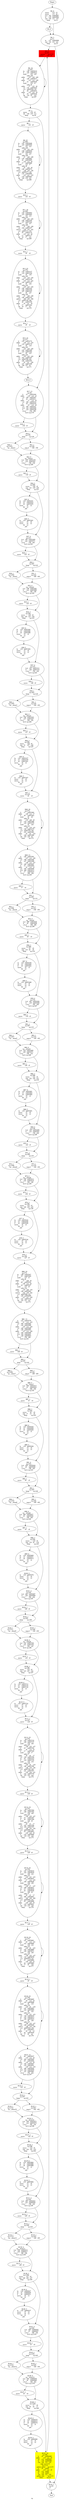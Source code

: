 digraph G{
	label = "vp"	style = "dashed";
	color = purple;
	Node0 [label = "Begin"];
	Node0 -> {Node2 }
	Node1 [label = "End"];
	Node1 -> {}
	Node2 [label = "B2_6\nmove	r12	r5	\nmove	r11	r6	\nli.d	r42	nd#4987	\nla	r19	nd#4990	\nsne	r20	r12	r19	\nbeqz	vp.L1\n"];
	Node2 -> {Node3 Node4 }
	Node3 [label = "B3_0\n"];
	Node3 -> {Node4 }
	Node4 [label = "B4_3\nvp.L1:\nla	r21	nd#4999	\nsne	r22	r12	r21	\nbeqz	vp.L5\n"];
	Node4 -> {Node5 Node152 }
	Node5 [label = "B5_2\nvp.L4:\nspawn	vp.L115\nmove	r23	r0	\n"];
	Node5 -> {Node6 }
	Node6 [label = "B6_18\nvp.L67:\nla	r24	nd#5010	\nli	r25	nd#5012	\nmult	r23	r25	\nmflo	r26	\naddu	r27	r24	r26	\nli	r28	nd#5017	\naddu	r21	r12	r28	\nli	r5	nd#5020	\nmult	r23	r5	\nmflo	r6	\naddu	r7	r21	r6	\nl.d	r32	nd#5025	\ns.d	nd#5028	r32	\nli	r8	nd#5031	\naddu	r23	r23	r8	\nli	r9	nd#5034	\nsle	r10	r9	r23	\nbeqz	vp.L67\n"];
	Node6 -> {Node7 Node6 }
	Node7 [label = "B7_3\nmove	r19	r0	\nslt	r20	r19	r11	\nbeqz	vp.L8\n"];
	Node7 -> {Node8 Node17 }
	Node8 [label = "B8_1\nmove	r21	r0	\n"];
	Node8 -> {Node9 }
	Node9 [label = "B9_25\nvp.L68:\nla	r22	nd#5048	\nli	r23	nd#5050	\nmult	r21	r23	\nmflo	r24	\naddu	r25	r22	r24	\nla	r26	nd#5055	\nli	r27	nd#5057	\nmult	r21	r27	\nmflo	r28	\naddu	r5	r26	r28	\nl.d	r34	nd#5062	\nli	r6	nd#5065	\naddu	r22	r12	r6	\nli	r7	nd#5068	\nmult	r21	r7	\nmflo	r8	\naddu	r9	r22	r8	\nl.d	r36	nd#5073	\nsub.d	r38	r34	r36	\ns.d	nd#5077	r38	\nli	r10	nd#5080	\naddu	r21	r21	r10	\nli	r19	nd#5083	\nsle	r20	r19	r21	\nbeqz	vp.L68\n"];
	Node9 -> {Node10 Node9 }
	Node10 [label = "B10_1\nmove	r21	r0	\n"];
	Node10 -> {Node11 }
	Node11 [label = "B11_18\nvp.L69:\nla	r22	nd#5093	\nli	r23	nd#5095	\nmult	r21	r23	\nmflo	r24	\naddu	r25	r22	r24	\nla	r26	nd#5100	\nli	r27	nd#5102	\nmult	r21	r27	\nmflo	r28	\naddu	r5	r26	r28	\nl.d	r52	nd#5107	\nmul.d	r54	r52	r42	\ns.d	nd#5111	r54	\nli	r6	nd#5114	\naddu	r21	r21	r6	\nli	r7	nd#5117	\nsle	r8	r7	r21	\nbeqz	vp.L69\n"];
	Node11 -> {Node12 Node11 }
	Node12 [label = "B12_1\nmove	r9	r0	\n"];
	Node12 -> {Node13 }
	Node13 [label = "B13_25\nvp.L70:\nla	r10	nd#5127	\nli	r19	nd#5129	\nmult	r9	r19	\nmflo	r20	\naddu	r21	r10	r20	\nli	r22	nd#5134	\naddu	r23	r12	r22	\nli	r24	nd#5137	\nmult	r9	r24	\nmflo	r24	\naddu	r25	r23	r24	\nl.d	r56	nd#5142	\nla	r26	nd#5145	\nli	r27	nd#5147	\nmult	r9	r27	\nmflo	r28	\naddu	r5	r26	r28	\nl.d	r58	nd#5152	\nadd.d	r60	r56	r58	\ns.d	nd#5156	r60	\nli	r6	nd#5159	\naddu	r9	r9	r6	\nli	r7	nd#5162	\nsle	r8	r7	r9	\nbeqz	vp.L70\n"];
	Node13 -> {Node14 Node13 }
	Node14 [label = "B14_1\nmove	r9	r0	\n"];
	Node14 -> {Node15 }
	Node15 [label = "B15_18\nvp.L71:\nli	r10	nd#5172	\naddu	r24	r12	r10	\nli	r19	nd#5175	\nmult	r9	r19	\nmflo	r20	\naddu	r21	r24	r20	\nla	r22	nd#5180	\nli	r23	nd#5182	\nmult	r9	r23	\nmflo	r24	\naddu	r25	r22	r24	\nl.d	r62	nd#5187	\ns.d	nd#5190	r62	\nli	r26	nd#5193	\naddu	r9	r9	r26	\nli	r27	nd#5196	\nsle	r28	r27	r9	\nbeqz	vp.L71\n"];
	Node15 -> {Node16 Node15 }
	Node16 [label = "B16_0\n"];
	Node16 -> {Node17 }
	Node17 [label = "B17_13\nvp.L8:\nli	r5	nd#5204	\naddu	r25	r12	r5	\nl.d	r56	nd#5207	\nli	r6	nd#5211	\naddu	r7	r12	r6	\nl.d	r40	nd#5214	\nli	r8	nd#5218	\naddu	r9	r12	r8	\nl.d	r44	nd#5221	\nli.d	r32	nd#5226	\nli	r10	nd#5228	\nc.lt.d	r32	r56	\nbc1t	vp.L79\n"];
	Node17 -> {Node18 Node19 }
	Node18 [label = "B18_1\nmove	r10	r0	\n"];
	Node18 -> {Node19 }
	Node19 [label = "B19_1\nvp.L79:\nbeqz	vp.L20\n"];
	Node19 -> {Node20 Node21 }
	Node20 [label = "B20_1\nvp.L103:\nj	vp.__done1\n"];
	Node20 -> {Node22 }
	Node21 [label = "B21_1\nvp.L20:\nneg.d	r56	r56	\n"];
	Node21 -> {Node22 }
	Node22 [label = "B22_4\nvp.__done1:\nli.d	r34	nd#5239	\nli	r19	nd#5241	\nc.lt.d	r56	r34	\nbc1t	vp.L80\n"];
	Node22 -> {Node23 Node24 }
	Node23 [label = "B23_1\nmove	r19	r0	\n"];
	Node23 -> {Node24 }
	Node24 [label = "B24_3\nvp.L80:\nmove	r20	r0	\nseq	r21	r19	r20	\nbeqz	vp.L21\n"];
	Node24 -> {Node25 Node27 }
	Node25 [label = "B25_6\nla	r19	nd#5251	\nla	r5	nd#5253	\nli	r6	nd#5255	\nmove	r4	r2	\nfst	r2	\njalr	\n"];
	Node25 -> {Node26 }
	Node26 [label = "B26_5\nla	r19	nd#5261	\nmove	r5	r0	\nmove	r4	r2	\nfst	r2	\njalr	\n"];
	Node26 -> {Node27 }
	Node27 [label = "B27_4\nvp.L21:\nli.d	r36	nd#5269	\nli	r22	nd#5271	\nc.lt.d	r36	r40	\nbc1t	vp.L81\n"];
	Node27 -> {Node28 Node29 }
	Node28 [label = "B28_1\nmove	r22	r0	\n"];
	Node28 -> {Node29 }
	Node29 [label = "B29_1\nvp.L81:\nbeqz	vp.L22\n"];
	Node29 -> {Node30 Node31 }
	Node30 [label = "B30_1\nvp.L104:\nj	vp.__done2\n"];
	Node30 -> {Node32 }
	Node31 [label = "B31_1\nvp.L22:\nneg.d	r40	r40	\n"];
	Node31 -> {Node32 }
	Node32 [label = "B32_4\nvp.__done2:\nli.d	r38	nd#5282	\nli	r23	nd#5284	\nc.lt.d	r40	r38	\nbc1t	vp.L82\n"];
	Node32 -> {Node33 Node34 }
	Node33 [label = "B33_1\nmove	r23	r0	\n"];
	Node33 -> {Node34 }
	Node34 [label = "B34_3\nvp.L82:\nmove	r24	r0	\nseq	r25	r23	r24	\nbeqz	vp.L23\n"];
	Node34 -> {Node35 Node37 }
	Node35 [label = "B35_6\nla	r19	nd#5294	\nla	r5	nd#5296	\nli	r6	nd#5298	\nmove	r4	r2	\nfst	r2	\njalr	\n"];
	Node35 -> {Node36 }
	Node36 [label = "B36_5\nla	r19	nd#5304	\nmove	r5	r0	\nmove	r4	r2	\nfst	r2	\njalr	\n"];
	Node36 -> {Node37 }
	Node37 [label = "B37_4\nvp.L23:\nli.d	r52	nd#5312	\nli	r26	nd#5314	\nc.lt.d	r52	r44	\nbc1t	vp.L83\n"];
	Node37 -> {Node38 Node39 }
	Node38 [label = "B38_1\nmove	r26	r0	\n"];
	Node38 -> {Node39 }
	Node39 [label = "B39_1\nvp.L83:\nbeqz	vp.L24\n"];
	Node39 -> {Node40 Node41 }
	Node40 [label = "B40_1\nvp.L105:\nj	vp.__done3\n"];
	Node40 -> {Node42 }
	Node41 [label = "B41_1\nvp.L24:\nneg.d	r44	r44	\n"];
	Node41 -> {Node42 }
	Node42 [label = "B42_4\nvp.__done3:\nli.d	r54	nd#5325	\nli	r27	nd#5327	\nc.lt.d	r44	r54	\nbc1t	vp.L84\n"];
	Node42 -> {Node43 Node44 }
	Node43 [label = "B43_1\nmove	r27	r0	\n"];
	Node43 -> {Node44 }
	Node44 [label = "B44_3\nvp.L84:\nmove	r28	r0	\nseq	r5	r27	r28	\nbeqz	vp.L25\n"];
	Node44 -> {Node45 Node47 }
	Node45 [label = "B45_6\nla	r19	nd#5337	\nla	r5	nd#5339	\nli	r6	nd#5341	\nmove	r4	r2	\nfst	r2	\njalr	\n"];
	Node45 -> {Node46 }
	Node46 [label = "B46_5\nla	r19	nd#5347	\nmove	r5	r0	\nmove	r4	r2	\nfst	r2	\njalr	\n"];
	Node46 -> {Node47 }
	Node47 [label = "B47_1\nvp.L25:\nmove	r6	r0	\n"];
	Node47 -> {Node48 }
	Node48 [label = "B48_18\nvp.L72:\nli	r7	nd#5360	\naddu	r26	r12	r7	\nli	r8	nd#5363	\nmult	r6	r8	\nmflo	r9	\naddu	r10	r26	r9	\nla	r19	nd#5368	\nli	r20	nd#5370	\nmult	r6	r20	\nmflo	r21	\naddu	r22	r19	r21	\nl.d	r56	nd#5375	\ns.d	nd#5378	r56	\nli	r23	nd#5381	\naddu	r6	r6	r23	\nli	r24	nd#5384	\nsle	r25	r24	r6	\nbeqz	vp.L72\n"];
	Node48 -> {Node49 Node48 }
	Node49 [label = "B49_13\nli	r26	nd#5391	\naddu	r27	r12	r26	\nl.d	r58	nd#5394	\nli	r27	nd#5398	\naddu	r28	r12	r27	\nl.d	r40	nd#5401	\nli	r5	nd#5405	\naddu	r6	r12	r5	\nl.d	r44	nd#5408	\nli.d	r60	nd#5413	\nli	r7	nd#5415	\nc.lt.d	r60	r58	\nbc1t	vp.L85\n"];
	Node49 -> {Node50 Node51 }
	Node50 [label = "B50_1\nmove	r7	r0	\n"];
	Node50 -> {Node51 }
	Node51 [label = "B51_1\nvp.L85:\nbeqz	vp.L31\n"];
	Node51 -> {Node52 Node53 }
	Node52 [label = "B52_1\nvp.L106:\nj	vp.__done4\n"];
	Node52 -> {Node54 }
	Node53 [label = "B53_1\nvp.L31:\nneg.d	r58	r58	\n"];
	Node53 -> {Node54 }
	Node54 [label = "B54_4\nvp.__done4:\nli.d	r60	nd#5426	\nli	r8	nd#5428	\nc.lt.d	r58	r60	\nbc1t	vp.L86\n"];
	Node54 -> {Node55 Node56 }
	Node55 [label = "B55_1\nmove	r8	r0	\n"];
	Node55 -> {Node56 }
	Node56 [label = "B56_3\nvp.L86:\nmove	r9	r0	\nseq	r10	r8	r9	\nbeqz	vp.L32\n"];
	Node56 -> {Node57 Node59 }
	Node57 [label = "B57_6\nla	r19	nd#5438	\nla	r5	nd#5440	\nli	r6	nd#5442	\nmove	r4	r2	\nfst	r2	\njalr	\n"];
	Node57 -> {Node58 }
	Node58 [label = "B58_5\nla	r19	nd#5448	\nmove	r5	r0	\nmove	r4	r2	\nfst	r2	\njalr	\n"];
	Node58 -> {Node59 }
	Node59 [label = "B59_4\nvp.L32:\nli.d	r62	nd#5456	\nli	r19	nd#5458	\nc.lt.d	r62	r40	\nbc1t	vp.L87\n"];
	Node59 -> {Node60 Node61 }
	Node60 [label = "B60_1\nmove	r19	r0	\n"];
	Node60 -> {Node61 }
	Node61 [label = "B61_1\nvp.L87:\nbeqz	vp.L33\n"];
	Node61 -> {Node62 Node63 }
	Node62 [label = "B62_1\nvp.L107:\nj	vp.__done5\n"];
	Node62 -> {Node64 }
	Node63 [label = "B63_1\nvp.L33:\nneg.d	r40	r40	\n"];
	Node63 -> {Node64 }
	Node64 [label = "B64_4\nvp.__done5:\nli.d	r32	nd#5469	\nli	r20	nd#5471	\nc.lt.d	r40	r32	\nbc1t	vp.L88\n"];
	Node64 -> {Node65 Node66 }
	Node65 [label = "B65_1\nmove	r20	r0	\n"];
	Node65 -> {Node66 }
	Node66 [label = "B66_3\nvp.L88:\nmove	r21	r0	\nseq	r22	r20	r21	\nbeqz	vp.L34\n"];
	Node66 -> {Node67 Node69 }
	Node67 [label = "B67_6\nla	r19	nd#5481	\nla	r5	nd#5483	\nli	r6	nd#5485	\nmove	r4	r2	\nfst	r2	\njalr	\n"];
	Node67 -> {Node68 }
	Node68 [label = "B68_5\nla	r19	nd#5491	\nmove	r5	r0	\nmove	r4	r2	\nfst	r2	\njalr	\n"];
	Node68 -> {Node69 }
	Node69 [label = "B69_4\nvp.L34:\nli.d	r34	nd#5499	\nli	r23	nd#5501	\nc.lt.d	r34	r44	\nbc1t	vp.L89\n"];
	Node69 -> {Node70 Node71 }
	Node70 [label = "B70_1\nmove	r23	r0	\n"];
	Node70 -> {Node71 }
	Node71 [label = "B71_1\nvp.L89:\nbeqz	vp.L35\n"];
	Node71 -> {Node72 Node73 }
	Node72 [label = "B72_1\nvp.L108:\nj	vp.__done6\n"];
	Node72 -> {Node74 }
	Node73 [label = "B73_1\nvp.L35:\nneg.d	r44	r44	\n"];
	Node73 -> {Node74 }
	Node74 [label = "B74_4\nvp.__done6:\nli.d	r36	nd#5512	\nli	r24	nd#5514	\nc.lt.d	r44	r36	\nbc1t	vp.L90\n"];
	Node74 -> {Node75 Node76 }
	Node75 [label = "B75_1\nmove	r24	r0	\n"];
	Node75 -> {Node76 }
	Node76 [label = "B76_3\nvp.L90:\nmove	r25	r0	\nseq	r26	r24	r25	\nbeqz	vp.L36\n"];
	Node76 -> {Node77 Node79 }
	Node77 [label = "B77_6\nla	r19	nd#5524	\nla	r5	nd#5526	\nli	r6	nd#5528	\nmove	r4	r2	\nfst	r2	\njalr	\n"];
	Node77 -> {Node78 }
	Node78 [label = "B78_5\nla	r19	nd#5534	\nmove	r5	r0	\nmove	r4	r2	\nfst	r2	\njalr	\n"];
	Node78 -> {Node79 }
	Node79 [label = "B79_1\nvp.L36:\nmove	r27	r0	\n"];
	Node79 -> {Node80 }
	Node80 [label = "B80_19\nvp.L73:\nla	r28	nd#5547	\nli	r5	nd#5549	\nmult	r27	r5	\nmflo	r6	\naddu	r7	r28	r6	\nli	r8	nd#5554	\naddu	r28	r12	r8	\nli	r9	nd#5557	\nmult	r27	r9	\nmflo	r10	\naddu	r19	r28	r10	\nl.d	r38	nd#5562	\nmul.d	r52	r38	r42	\ns.d	nd#5566	r52	\nli	r20	nd#5569	\naddu	r27	r27	r20	\nli	r21	nd#5572	\nsle	r22	r21	r27	\nbeqz	vp.L73\n"];
	Node80 -> {Node81 Node80 }
	Node81 [label = "B81_13\nli	r23	nd#5579	\naddu	r5	r12	r23	\nl.d	r60	nd#5582	\nli	r24	nd#5586	\naddu	r25	r12	r24	\nl.d	r40	nd#5589	\nli	r26	nd#5593	\naddu	r27	r12	r26	\nl.d	r44	nd#5596	\nli.d	r54	nd#5601	\nli	r28	nd#5603	\nc.lt.d	r54	r60	\nbc1t	vp.L91\n"];
	Node81 -> {Node82 Node83 }
	Node82 [label = "B82_1\nmove	r28	r0	\n"];
	Node82 -> {Node83 }
	Node83 [label = "B83_1\nvp.L91:\nbeqz	vp.L42\n"];
	Node83 -> {Node84 Node85 }
	Node84 [label = "B84_1\nvp.L109:\nj	vp.__done7\n"];
	Node84 -> {Node86 }
	Node85 [label = "B85_1\nvp.L42:\nneg.d	r60	r60	\n"];
	Node85 -> {Node86 }
	Node86 [label = "B86_4\nvp.__done7:\nli.d	r56	nd#5614	\nli	r5	nd#5616	\nc.lt.d	r60	r56	\nbc1t	vp.L92\n"];
	Node86 -> {Node87 Node88 }
	Node87 [label = "B87_1\nmove	r5	r0	\n"];
	Node87 -> {Node88 }
	Node88 [label = "B88_3\nvp.L92:\nmove	r6	r0	\nseq	r7	r5	r6	\nbeqz	vp.L43\n"];
	Node88 -> {Node89 Node91 }
	Node89 [label = "B89_6\nla	r19	nd#5626	\nla	r5	nd#5628	\nli	r6	nd#5630	\nmove	r4	r2	\nfst	r2	\njalr	\n"];
	Node89 -> {Node90 }
	Node90 [label = "B90_5\nla	r19	nd#5636	\nmove	r5	r0	\nmove	r4	r2	\nfst	r2	\njalr	\n"];
	Node90 -> {Node91 }
	Node91 [label = "B91_4\nvp.L43:\nli.d	r58	nd#5644	\nli	r8	nd#5646	\nc.lt.d	r58	r40	\nbc1t	vp.L93\n"];
	Node91 -> {Node92 Node93 }
	Node92 [label = "B92_1\nmove	r8	r0	\n"];
	Node92 -> {Node93 }
	Node93 [label = "B93_1\nvp.L93:\nbeqz	vp.L44\n"];
	Node93 -> {Node94 Node95 }
	Node94 [label = "B94_1\nvp.L110:\nj	vp.__done8\n"];
	Node94 -> {Node96 }
	Node95 [label = "B95_1\nvp.L44:\nneg.d	r40	r40	\n"];
	Node95 -> {Node96 }
	Node96 [label = "B96_4\nvp.__done8:\nli.d	r60	nd#5657	\nli	r9	nd#5659	\nc.lt.d	r40	r60	\nbc1t	vp.L94\n"];
	Node96 -> {Node97 Node98 }
	Node97 [label = "B97_1\nmove	r9	r0	\n"];
	Node97 -> {Node98 }
	Node98 [label = "B98_3\nvp.L94:\nmove	r10	r0	\nseq	r19	r9	r10	\nbeqz	vp.L45\n"];
	Node98 -> {Node99 Node101 }
	Node99 [label = "B99_6\nla	r19	nd#5669	\nla	r5	nd#5671	\nli	r6	nd#5673	\nmove	r4	r2	\nfst	r2	\njalr	\n"];
	Node99 -> {Node100 }
	Node100 [label = "B100_5\nla	r19	nd#5679	\nmove	r5	r0	\nmove	r4	r2	\nfst	r2	\njalr	\n"];
	Node100 -> {Node101 }
	Node101 [label = "B101_4\nvp.L45:\nli.d	r62	nd#5687	\nli	r20	nd#5689	\nc.lt.d	r62	r44	\nbc1t	vp.L95\n"];
	Node101 -> {Node102 Node103 }
	Node102 [label = "B102_1\nmove	r20	r0	\n"];
	Node102 -> {Node103 }
	Node103 [label = "B103_1\nvp.L95:\nbeqz	vp.L46\n"];
	Node103 -> {Node104 Node105 }
	Node104 [label = "B104_1\nvp.L111:\nj	vp.__done9\n"];
	Node104 -> {Node106 }
	Node105 [label = "B105_1\nvp.L46:\nneg.d	r44	r44	\n"];
	Node105 -> {Node106 }
	Node106 [label = "B106_4\nvp.__done9:\nli.d	r32	nd#5700	\nli	r21	nd#5702	\nc.lt.d	r44	r32	\nbc1t	vp.L96\n"];
	Node106 -> {Node107 Node108 }
	Node107 [label = "B107_1\nmove	r21	r0	\n"];
	Node107 -> {Node108 }
	Node108 [label = "B108_3\nvp.L96:\nmove	r22	r0	\nseq	r23	r21	r22	\nbeqz	vp.L47\n"];
	Node108 -> {Node109 Node111 }
	Node109 [label = "B109_6\nla	r19	nd#5712	\nla	r5	nd#5714	\nli	r6	nd#5716	\nmove	r4	r2	\nfst	r2	\njalr	\n"];
	Node109 -> {Node110 }
	Node110 [label = "B110_5\nla	r19	nd#5722	\nmove	r5	r0	\nmove	r4	r2	\nfst	r2	\njalr	\n"];
	Node110 -> {Node111 }
	Node111 [label = "B111_1\nvp.L47:\nmove	r24	r0	\n"];
	Node111 -> {Node112 }
	Node112 [label = "B112_25\nvp.L74:\nla	r25	nd#5735	\nli	r26	nd#5737	\nmult	r24	r26	\nmflo	r27	\naddu	r28	r25	r27	\nli	r5	nd#5742	\naddu	r6	r12	r5	\nli	r7	nd#5745	\nmult	r24	r7	\nmflo	r7	\naddu	r8	r6	r7	\nl.d	r34	nd#5750	\nla	r9	nd#5753	\nli	r10	nd#5755	\nmult	r24	r10	\nmflo	r19	\naddu	r20	r9	r19	\nl.d	r36	nd#5760	\nadd.d	r38	r34	r36	\ns.d	nd#5764	r38	\nli	r21	nd#5767	\naddu	r24	r24	r21	\nli	r22	nd#5770	\nsle	r23	r22	r24	\nbeqz	vp.L74\n"];
	Node112 -> {Node113 Node112 }
	Node113 [label = "B113_1\nmove	r24	r0	\n"];
	Node113 -> {Node114 }
	Node114 [label = "B114_19\nvp.L75:\nla	r25	nd#5780	\nli	r26	nd#5782	\nmult	r24	r26	\nmflo	r27	\naddu	r28	r25	r27	\nla	r5	nd#5787	\nli	r6	nd#5789	\nmult	r24	r6	\nmflo	r7	\naddu	r8	r5	r7	\nl.d	r52	nd#5794	\nli.d	r54	nd#5797	\nmul.d	r56	r52	r54	\ns.d	nd#5800	r56	\nli	r9	nd#5803	\naddu	r24	r24	r9	\nli	r10	nd#5806	\nsle	r19	r10	r24	\nbeqz	vp.L75\n"];
	Node114 -> {Node115 Node114 }
	Node115 [label = "B115_1\nmove	r20	r0	\n"];
	Node115 -> {Node116 }
	Node116 [label = "B116_25\nvp.L76:\nla	r21	nd#5816	\nli	r22	nd#5818	\nmult	r20	r22	\nmflo	r23	\naddu	r24	r21	r23	\nli	r25	nd#5823	\naddu	r7	r12	r25	\nli	r26	nd#5826	\nmult	r20	r26	\nmflo	r27	\naddu	r28	r7	r27	\nl.d	r58	nd#5831	\nla	r5	nd#5834	\nli	r6	nd#5836	\nmult	r20	r6	\nmflo	r7	\naddu	r8	r5	r7	\nl.d	r60	nd#5841	\nadd.d	r62	r58	r60	\ns.d	nd#5845	r62	\nli	r9	nd#5848	\naddu	r20	r20	r9	\nli	r10	nd#5851	\nsle	r19	r10	r20	\nbeqz	vp.L76\n"];
	Node116 -> {Node117 Node116 }
	Node117 [label = "B117_1\nmove	r20	r0	\n"];
	Node117 -> {Node118 }
	Node118 [label = "B118_18\nvp.L77:\nli	r21	nd#5861	\naddu	r8	r12	r21	\nli	r22	nd#5864	\nmult	r20	r22	\nmflo	r23	\naddu	r24	r8	r23	\nla	r25	nd#5869	\nli	r26	nd#5871	\nmult	r20	r26	\nmflo	r27	\naddu	r28	r25	r27	\nl.d	r32	nd#5876	\ns.d	nd#5879	r32	\nli	r5	nd#5882	\naddu	r20	r20	r5	\nli	r6	nd#5885	\nsle	r7	r6	r20	\nbeqz	vp.L77\n"];
	Node118 -> {Node119 Node118 }
	Node119 [label = "B119_1\nmove	r8	r0	\n"];
	Node119 -> {Node120 }
	Node120 [label = "B120_25\nvp.L78:\nli	r9	nd#5895	\naddu	r9	r12	r9	\nli	r10	nd#5898	\nmult	r8	r10	\nmflo	r19	\naddu	r20	r9	r19	\nla	r21	nd#5903	\nli	r22	nd#5905	\nmult	r8	r22	\nmflo	r23	\naddu	r24	r21	r23	\nl.d	r34	nd#5910	\nla	r25	nd#5913	\nli	r26	nd#5915	\nmult	r8	r26	\nmflo	r27	\naddu	r28	r25	r27	\nl.d	r36	nd#5920	\nadd.d	r38	r34	r36	\ns.d	nd#5924	r38	\nli	r5	nd#5927	\naddu	r8	r8	r5	\nli	r6	nd#5930	\nsle	r7	r6	r8	\nbeqz	vp.L78\n"];
	Node120 -> {Node121 Node120 }
	Node121 [label = "B121_13\nli	r8	nd#5937	\naddu	r10	r12	r8	\nl.d	r62	nd#5940	\nli	r9	nd#5944	\naddu	r10	r12	r9	\nl.d	r40	nd#5947	\nli	r19	nd#5951	\naddu	r20	r12	r19	\nl.d	r44	nd#5954	\nli.d	r52	nd#5959	\nli	r21	nd#5961	\nc.lt.d	r52	r62	\nbc1t	vp.L97\n"];
	Node121 -> {Node122 Node123 }
	Node122 [label = "B122_1\nmove	r21	r0	\n"];
	Node122 -> {Node123 }
	Node123 [label = "B123_1\nvp.L97:\nbeqz	vp.L61\n"];
	Node123 -> {Node124 Node125 }
	Node124 [label = "B124_1\nvp.L112:\nj	vp.__done10\n"];
	Node124 -> {Node126 }
	Node125 [label = "B125_1\nvp.L61:\nneg.d	r62	r62	\n"];
	Node125 -> {Node126 }
	Node126 [label = "B126_4\nvp.__done10:\nli.d	r54	nd#5972	\nli	r22	nd#5974	\nc.lt.d	r62	r54	\nbc1t	vp.L98\n"];
	Node126 -> {Node127 Node128 }
	Node127 [label = "B127_1\nmove	r22	r0	\n"];
	Node127 -> {Node128 }
	Node128 [label = "B128_3\nvp.L98:\nmove	r23	r0	\nseq	r24	r22	r23	\nbeqz	vp.L62\n"];
	Node128 -> {Node129 Node131 }
	Node129 [label = "B129_6\nla	r19	nd#5984	\nla	r5	nd#5986	\nli	r6	nd#5988	\nmove	r4	r2	\nfst	r2	\njalr	\n"];
	Node129 -> {Node130 }
	Node130 [label = "B130_5\nla	r19	nd#5994	\nmove	r5	r0	\nmove	r4	r2	\nfst	r2	\njalr	\n"];
	Node130 -> {Node131 }
	Node131 [label = "B131_4\nvp.L62:\nli.d	r56	nd#6002	\nli	r25	nd#6004	\nc.lt.d	r56	r40	\nbc1t	vp.L99\n"];
	Node131 -> {Node132 Node133 }
	Node132 [label = "B132_1\nmove	r25	r0	\n"];
	Node132 -> {Node133 }
	Node133 [label = "B133_1\nvp.L99:\nbeqz	vp.L63\n"];
	Node133 -> {Node134 Node135 }
	Node134 [label = "B134_1\nvp.L113:\nj	vp.__done11\n"];
	Node134 -> {Node136 }
	Node135 [label = "B135_1\nvp.L63:\nneg.d	r40	r40	\n"];
	Node135 -> {Node136 }
	Node136 [label = "B136_4\nvp.__done11:\nli.d	r58	nd#6015	\nli	r26	nd#6017	\nc.lt.d	r40	r58	\nbc1t	vp.L100\n"];
	Node136 -> {Node137 Node138 }
	Node137 [label = "B137_1\nmove	r26	r0	\n"];
	Node137 -> {Node138 }
	Node138 [label = "B138_3\nvp.L100:\nmove	r27	r0	\nseq	r28	r26	r27	\nbeqz	vp.L64\n"];
	Node138 -> {Node139 Node141 }
	Node139 [label = "B139_6\nla	r19	nd#6027	\nla	r5	nd#6029	\nli	r6	nd#6031	\nmove	r4	r2	\nfst	r2	\njalr	\n"];
	Node139 -> {Node140 }
	Node140 [label = "B140_5\nla	r19	nd#6037	\nmove	r5	r0	\nmove	r4	r2	\nfst	r2	\njalr	\n"];
	Node140 -> {Node141 }
	Node141 [label = "B141_4\nvp.L64:\nli.d	r60	nd#6045	\nli	r5	nd#6047	\nc.lt.d	r60	r44	\nbc1t	vp.L101\n"];
	Node141 -> {Node142 Node143 }
	Node142 [label = "B142_1\nmove	r5	r0	\n"];
	Node142 -> {Node143 }
	Node143 [label = "B143_1\nvp.L101:\nbeqz	vp.L65\n"];
	Node143 -> {Node144 Node145 }
	Node144 [label = "B144_1\nvp.L114:\nj	vp.__done12\n"];
	Node144 -> {Node146 }
	Node145 [label = "B145_1\nvp.L65:\nneg.d	r44	r44	\n"];
	Node145 -> {Node146 }
	Node146 [label = "B146_4\nvp.__done12:\nli.d	r62	nd#6058	\nli	r6	nd#6060	\nc.lt.d	r44	r62	\nbc1t	vp.L102\n"];
	Node146 -> {Node147 Node148 }
	Node147 [label = "B147_1\nmove	r6	r0	\n"];
	Node147 -> {Node148 }
	Node148 [label = "B148_3\nvp.L102:\nmove	r7	r0	\nseq	r8	r6	r7	\nbeqz	vp.L66\n"];
	Node148 -> {Node149 Node151 }
	Node149 [label = "B149_6\nla	r19	nd#6070	\nla	r5	nd#6072	\nli	r6	nd#6074	\nmove	r4	r2	\nfst	r2	\njalr	\n"];
	Node149 -> {Node150 }
	Node150 [label = "B150_5\nla	r19	nd#6080	\nmove	r5	r0	\nmove	r4	r2	\nfst	r2	\njalr	\n"];
	Node150 -> {Node151 }
	Node151 [label = "B151_14\nvp.L66:\nli	r9	nd#6089	\naddu	r10	r12	r9	\nlw	r12	nd#6092	\nla	r19	nd#6096	\nsne	r20	r12	r19	\ncqip	vp.L115\nvp.L115:\npslice_entry	vp.L115\nli	r9	nd#0	\naddu	r10	r12	r9	\nlw	r12	nd#0	\nla	r19	nd#0	\nsne	r20	r12	r19	\npslice_exit	vp.L115\nbnez	vp.L4\n"];
	Node151 -> {Node152 Node5 }
	Node152 [label = "B152_1\nvp.L5:\njr	\n"];
	Node152 -> {Node1 }
	Node5 [shape = box ,style=filled ,color=red];
	Node151 [shape = polygon ,style=filled ,color=yellow];
}
